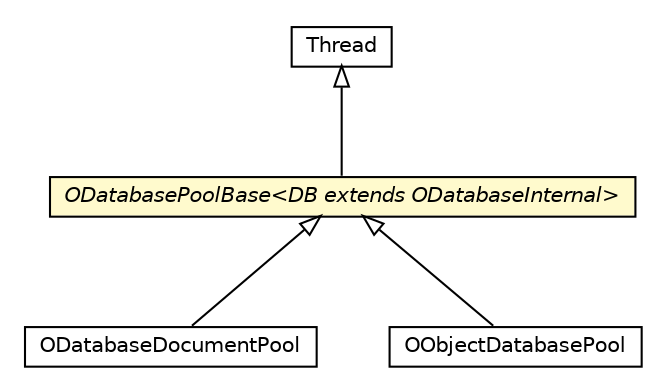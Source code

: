 #!/usr/local/bin/dot
#
# Class diagram 
# Generated by UMLGraph version R5_6-24-gf6e263 (http://www.umlgraph.org/)
#

digraph G {
	edge [fontname="Helvetica",fontsize=10,labelfontname="Helvetica",labelfontsize=10];
	node [fontname="Helvetica",fontsize=10,shape=plaintext];
	nodesep=0.25;
	ranksep=0.5;
	// com.orientechnologies.orient.core.db.ODatabasePoolBase<DB extends com.orientechnologies.orient.core.db.ODatabaseInternal>
	c1378043 [label=<<table title="com.orientechnologies.orient.core.db.ODatabasePoolBase" border="0" cellborder="1" cellspacing="0" cellpadding="2" port="p" bgcolor="lemonChiffon" href="./ODatabasePoolBase.html">
		<tr><td><table border="0" cellspacing="0" cellpadding="1">
<tr><td align="center" balign="center"><font face="Helvetica-Oblique"> ODatabasePoolBase&lt;DB extends ODatabaseInternal&gt; </font></td></tr>
		</table></td></tr>
		</table>>, URL="./ODatabasePoolBase.html", fontname="Helvetica", fontcolor="black", fontsize=10.0];
	// com.orientechnologies.orient.core.db.document.ODatabaseDocumentPool
	c1378141 [label=<<table title="com.orientechnologies.orient.core.db.document.ODatabaseDocumentPool" border="0" cellborder="1" cellspacing="0" cellpadding="2" port="p" href="./document/ODatabaseDocumentPool.html">
		<tr><td><table border="0" cellspacing="0" cellpadding="1">
<tr><td align="center" balign="center"> ODatabaseDocumentPool </td></tr>
		</table></td></tr>
		</table>>, URL="./document/ODatabaseDocumentPool.html", fontname="Helvetica", fontcolor="black", fontsize=10.0];
	// com.orientechnologies.orient.object.db.OObjectDatabasePool
	c1379305 [label=<<table title="com.orientechnologies.orient.object.db.OObjectDatabasePool" border="0" cellborder="1" cellspacing="0" cellpadding="2" port="p" href="../../object/db/OObjectDatabasePool.html">
		<tr><td><table border="0" cellspacing="0" cellpadding="1">
<tr><td align="center" balign="center"> OObjectDatabasePool </td></tr>
		</table></td></tr>
		</table>>, URL="../../object/db/OObjectDatabasePool.html", fontname="Helvetica", fontcolor="black", fontsize=10.0];
	//com.orientechnologies.orient.core.db.ODatabasePoolBase<DB extends com.orientechnologies.orient.core.db.ODatabaseInternal> extends java.lang.Thread
	c1379878:p -> c1378043:p [dir=back,arrowtail=empty];
	//com.orientechnologies.orient.core.db.document.ODatabaseDocumentPool extends com.orientechnologies.orient.core.db.ODatabasePoolBase<com.orientechnologies.orient.core.db.document.ODatabaseDocumentTx>
	c1378043:p -> c1378141:p [dir=back,arrowtail=empty];
	//com.orientechnologies.orient.object.db.OObjectDatabasePool extends com.orientechnologies.orient.core.db.ODatabasePoolBase<com.orientechnologies.orient.object.db.OObjectDatabaseTx>
	c1378043:p -> c1379305:p [dir=back,arrowtail=empty];
	// java.lang.Thread
	c1379878 [label=<<table title="java.lang.Thread" border="0" cellborder="1" cellspacing="0" cellpadding="2" port="p" href="http://java.sun.com/j2se/1.4.2/docs/api/java/lang/Thread.html">
		<tr><td><table border="0" cellspacing="0" cellpadding="1">
<tr><td align="center" balign="center"> Thread </td></tr>
		</table></td></tr>
		</table>>, URL="http://java.sun.com/j2se/1.4.2/docs/api/java/lang/Thread.html", fontname="Helvetica", fontcolor="black", fontsize=10.0];
}

